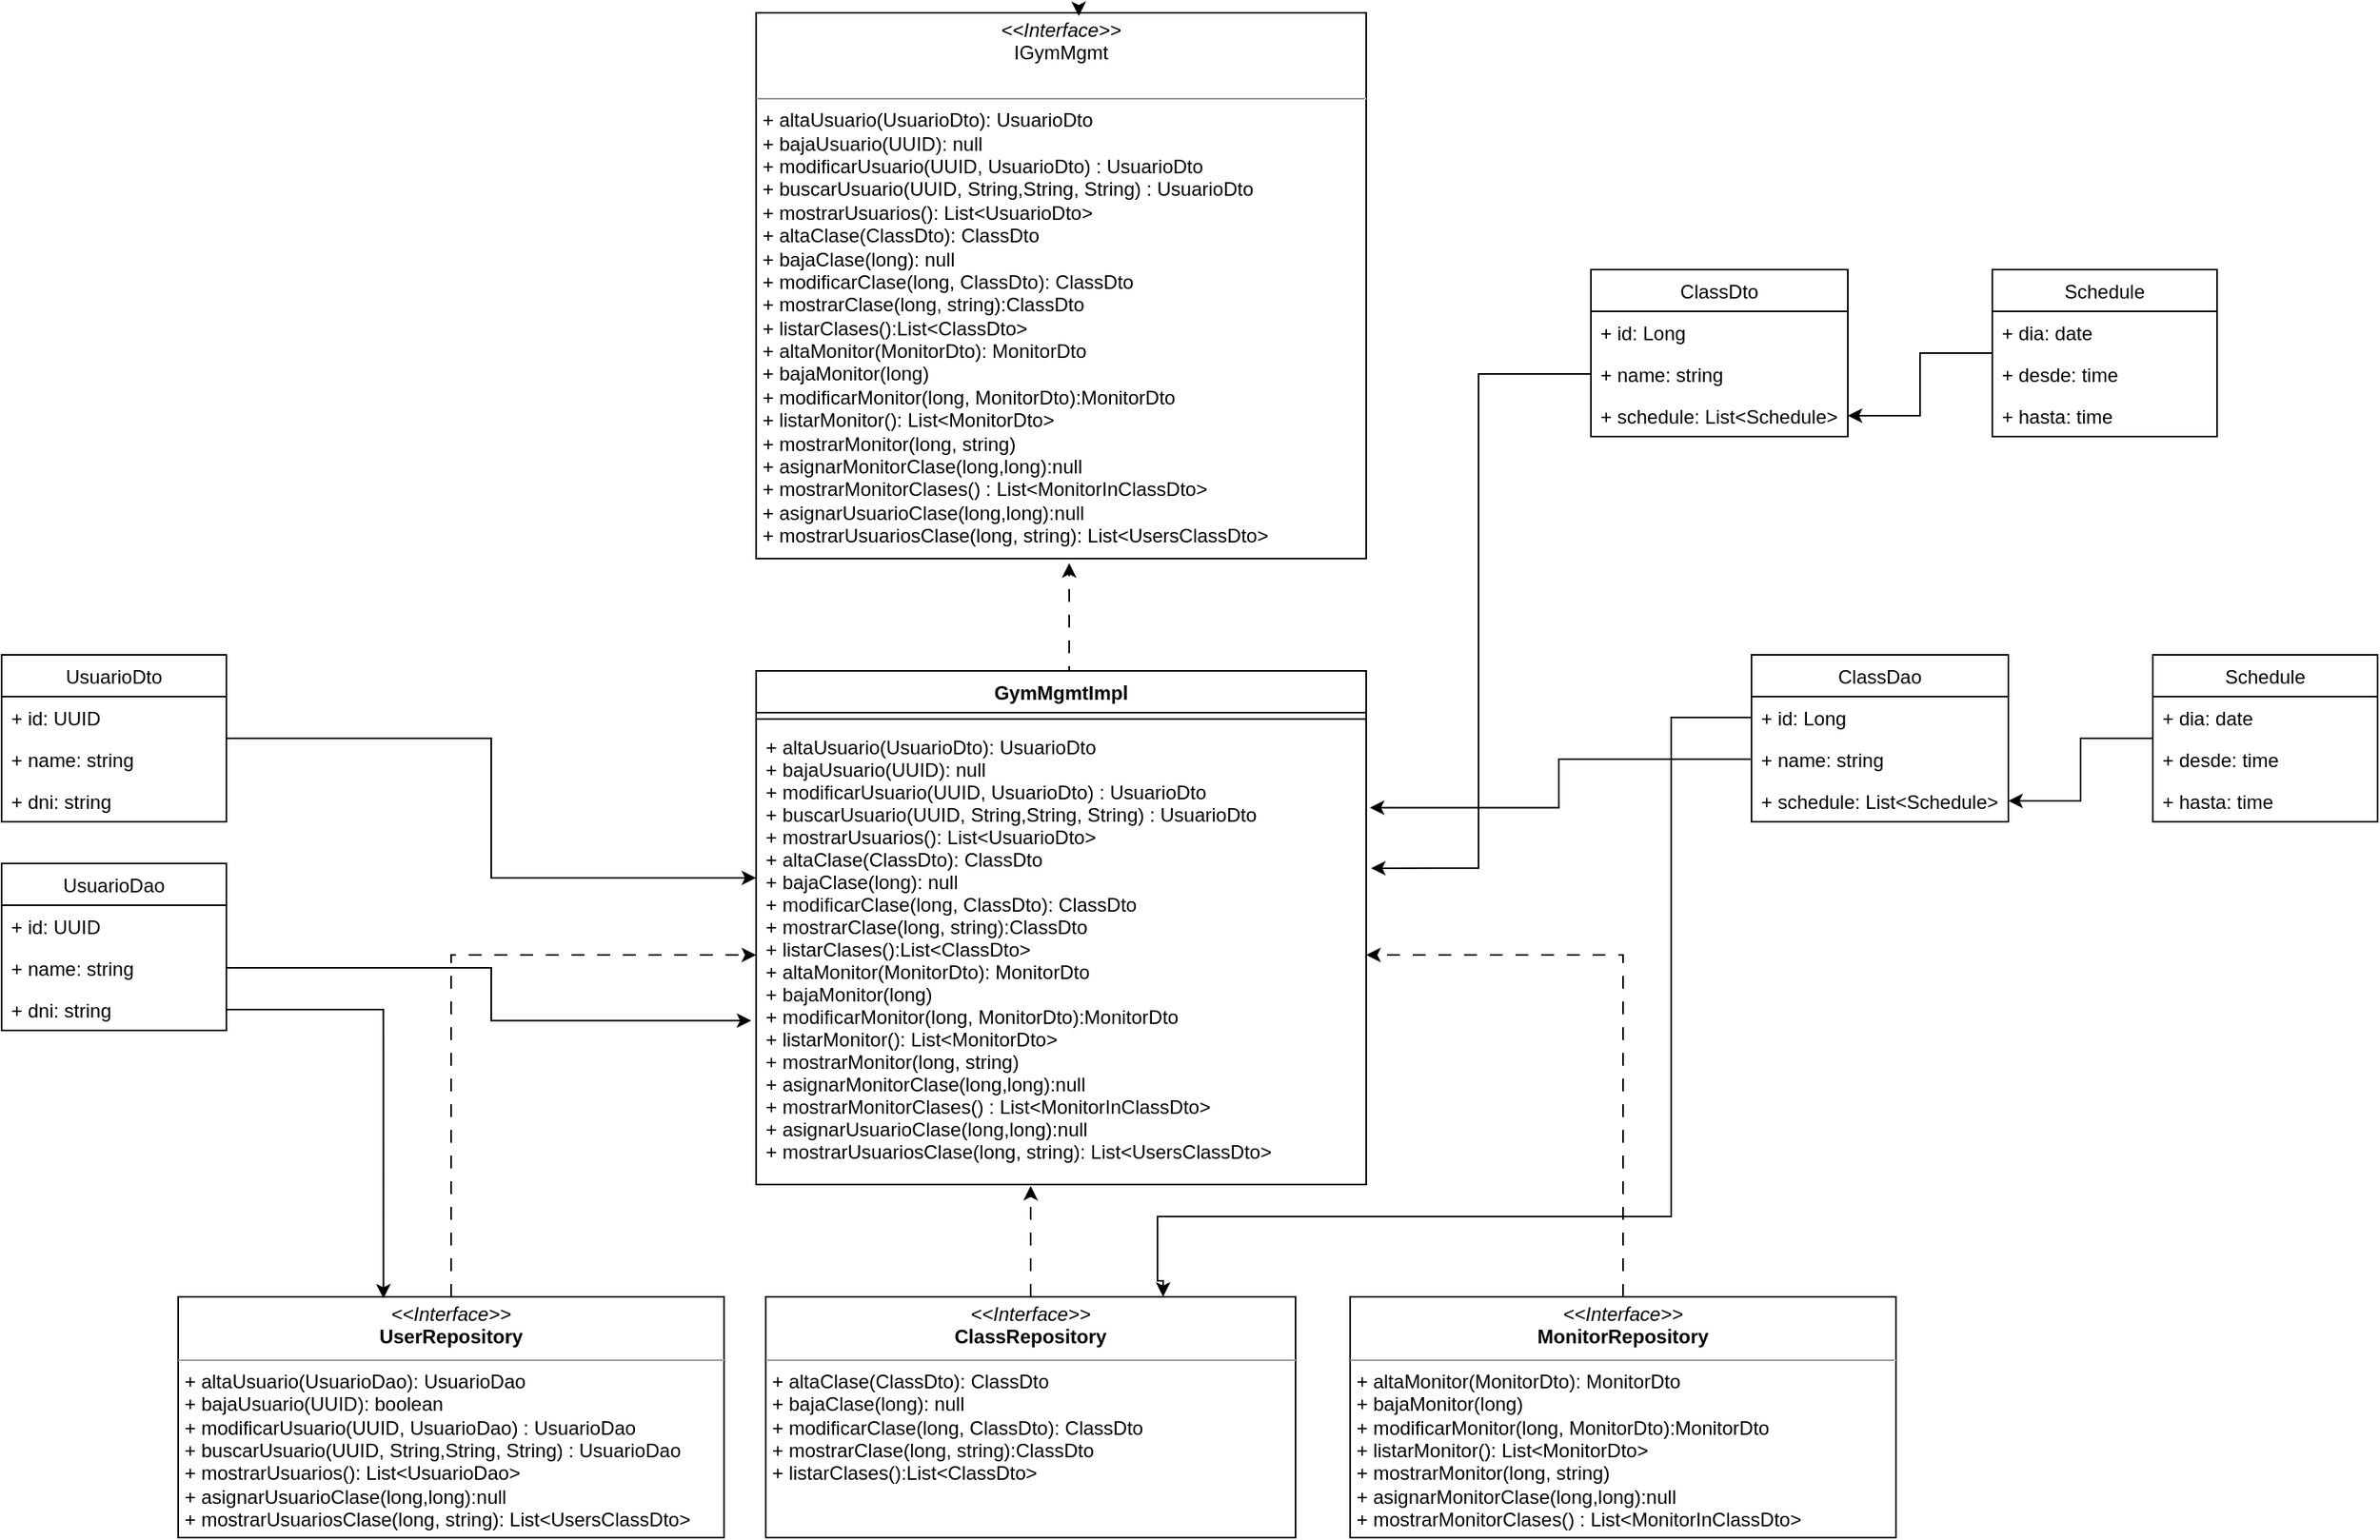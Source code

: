 <mxfile version="20.8.23" type="device"><diagram name="Page-1" id="9f46799a-70d6-7492-0946-bef42562c5a5"><mxGraphModel dx="2787" dy="2589" grid="1" gridSize="10" guides="1" tooltips="1" connect="1" arrows="1" fold="1" page="1" pageScale="1" pageWidth="1100" pageHeight="850" background="none" math="0" shadow="0"><root><mxCell id="0"/><mxCell id="1" parent="0"/><mxCell id="5DTPml6Enzp8AqM49ke4-15" value="" style="edgeStyle=orthogonalEdgeStyle;rounded=0;orthogonalLoop=1;jettySize=auto;html=1;dashed=1;dashPattern=8 8;entryX=0.5;entryY=1.01;entryDx=0;entryDy=0;exitX=0.5;exitY=0;exitDx=0;exitDy=0;entryPerimeter=0;" edge="1" parent="1" source="5DTPml6Enzp8AqM49ke4-16"><mxGeometry relative="1" as="geometry"><mxPoint x="634" y="-330" as="sourcePoint"/><mxPoint x="635" y="-507.14" as="targetPoint"/><Array as="points"><mxPoint x="635" y="-480"/><mxPoint x="635" y="-480"/></Array></mxGeometry></mxCell><mxCell id="5DTPml6Enzp8AqM49ke4-16" value="GymMgmtImpl" style="swimlane;fontStyle=1;align=center;verticalAlign=top;childLayout=stackLayout;horizontal=1;startSize=26;horizontalStack=0;resizeParent=1;resizeParentMax=0;resizeLast=0;collapsible=1;marginBottom=0;" vertex="1" parent="1"><mxGeometry x="440" y="-440" width="380" height="320" as="geometry"><mxRectangle x="450" y="-440" width="100" height="30" as="alternateBounds"/></mxGeometry></mxCell><mxCell id="5DTPml6Enzp8AqM49ke4-17" value="" style="line;strokeWidth=1;fillColor=none;align=left;verticalAlign=middle;spacingTop=-1;spacingLeft=3;spacingRight=3;rotatable=0;labelPosition=right;points=[];portConstraint=eastwest;strokeColor=inherit;" vertex="1" parent="5DTPml6Enzp8AqM49ke4-16"><mxGeometry y="26" width="380" height="8" as="geometry"/></mxCell><mxCell id="5DTPml6Enzp8AqM49ke4-18" value="+ altaUsuario(UsuarioDto): UsuarioDto&#10;+ bajaUsuario(UUID): null&#10;+ modificarUsuario(UUID, UsuarioDto) : UsuarioDto&#10;+ buscarUsuario(UUID, String,String, String) : UsuarioDto&#10;+ mostrarUsuarios(): List&lt;UsuarioDto&gt;&#10;+ altaClase(ClassDto): ClassDto&#10;+ bajaClase(long): null&#10;+ modificarClase(long, ClassDto): ClassDto&#10;+ mostrarClase(long, string):ClassDto&#10;+ listarClases():List&lt;ClassDto&gt;&#10;+ altaMonitor(MonitorDto): MonitorDto&#10;+ bajaMonitor(long)&#10;+ modificarMonitor(long, MonitorDto):MonitorDto&#10;+ listarMonitor(): List&lt;MonitorDto&gt;&#10;+ mostrarMonitor(long, string)&#10;+ asignarMonitorClase(long,long):null&#10;+ mostrarMonitorClases() : List&lt;MonitorInClassDto&gt;&#10;+ asignarUsuarioClase(long,long):null&#10;+ mostrarUsuariosClase(long, string): List&lt;UsersClassDto&gt;" style="text;strokeColor=none;fillColor=none;align=left;verticalAlign=top;spacingLeft=4;spacingRight=4;overflow=hidden;rotatable=0;points=[[0,0.5],[1,0.5]];portConstraint=eastwest;" vertex="1" parent="5DTPml6Enzp8AqM49ke4-16"><mxGeometry y="34" width="380" height="286" as="geometry"/></mxCell><mxCell id="5DTPml6Enzp8AqM49ke4-23" value="&lt;p style=&quot;margin:0px;margin-top:4px;text-align:center;&quot;&gt;&lt;i&gt;&amp;lt;&amp;lt;Interface&amp;gt;&amp;gt;&lt;/i&gt;&lt;br&gt;IGymMgmt&lt;br&gt;&lt;/p&gt;&lt;p style=&quot;margin:0px;margin-left:4px;&quot;&gt;&lt;br&gt;&lt;/p&gt;&lt;hr size=&quot;1&quot;&gt;&lt;p style=&quot;margin:0px;margin-left:4px;&quot;&gt;+ altaUsuario(UsuarioDto): UsuarioDto&lt;br style=&quot;border-color: var(--border-color); padding: 0px; margin: 0px;&quot;&gt;+ bajaUsuario(UUID): null&lt;br style=&quot;border-color: var(--border-color); padding: 0px; margin: 0px;&quot;&gt;+ modificarUsuario(UUID, UsuarioDto) : UsuarioDto&lt;br style=&quot;border-color: var(--border-color); padding: 0px; margin: 0px;&quot;&gt;+ buscarUsuario(UUID, String,String, String) : UsuarioDto&lt;br style=&quot;border-color: var(--border-color); padding: 0px; margin: 0px;&quot;&gt;+ mostrarUsuarios(): List&amp;lt;UsuarioDto&amp;gt;&lt;br style=&quot;border-color: var(--border-color); padding: 0px; margin: 0px;&quot;&gt;+ altaClase(ClassDto): ClassDto&lt;br style=&quot;border-color: var(--border-color); padding: 0px; margin: 0px;&quot;&gt;+ bajaClase(long): null&lt;br style=&quot;border-color: var(--border-color); padding: 0px; margin: 0px;&quot;&gt;+ modificarClase(long, ClassDto): ClassDto&lt;br style=&quot;border-color: var(--border-color); padding: 0px; margin: 0px;&quot;&gt;+ mostrarClase(long, string):ClassDto&lt;br style=&quot;border-color: var(--border-color); padding: 0px; margin: 0px;&quot;&gt;+ listarClases():List&amp;lt;ClassDto&amp;gt;&lt;br style=&quot;border-color: var(--border-color); padding: 0px; margin: 0px;&quot;&gt;+ altaMonitor(MonitorDto): MonitorDto&lt;br style=&quot;border-color: var(--border-color); padding: 0px; margin: 0px;&quot;&gt;+ bajaMonitor(long)&lt;br style=&quot;border-color: var(--border-color); padding: 0px; margin: 0px;&quot;&gt;+ modificarMonitor(long, MonitorDto):MonitorDto&lt;br style=&quot;border-color: var(--border-color); padding: 0px; margin: 0px;&quot;&gt;+ listarMonitor(): List&amp;lt;MonitorDto&amp;gt;&lt;br style=&quot;border-color: var(--border-color); padding: 0px; margin: 0px;&quot;&gt;+ mostrarMonitor(long, string)&lt;br style=&quot;border-color: var(--border-color); padding: 0px; margin: 0px;&quot;&gt;+ asignarMonitorClase(long,long):null&lt;br style=&quot;border-color: var(--border-color); padding: 0px; margin: 0px;&quot;&gt;+ mostrarMonitorClases() : List&amp;lt;MonitorInClassDto&amp;gt;&lt;br style=&quot;border-color: var(--border-color); padding: 0px; margin: 0px;&quot;&gt;+ asignarUsuarioClase(long,long):null&lt;br style=&quot;border-color: var(--border-color); padding: 0px; margin: 0px;&quot;&gt;+ mostrarUsuariosClase(long, string): List&amp;lt;UsersClassDto&amp;gt;&lt;br&gt;&lt;/p&gt;" style="verticalAlign=top;align=left;overflow=fill;fontSize=12;fontFamily=Helvetica;html=1;" vertex="1" parent="1"><mxGeometry x="440" y="-850" width="380" height="340" as="geometry"/></mxCell><mxCell id="5DTPml6Enzp8AqM49ke4-24" style="edgeStyle=orthogonalEdgeStyle;rounded=0;orthogonalLoop=1;jettySize=auto;html=1;exitX=0.5;exitY=0;exitDx=0;exitDy=0;entryX=0.529;entryY=0.006;entryDx=0;entryDy=0;entryPerimeter=0;dashed=1;dashPattern=8 8;" edge="1" parent="1" source="5DTPml6Enzp8AqM49ke4-23" target="5DTPml6Enzp8AqM49ke4-23"><mxGeometry relative="1" as="geometry"/></mxCell><mxCell id="5DTPml6Enzp8AqM49ke4-26" style="edgeStyle=orthogonalEdgeStyle;rounded=0;orthogonalLoop=1;jettySize=auto;html=1;entryX=0;entryY=0.5;entryDx=0;entryDy=0;dashed=1;dashPattern=8 8;" edge="1" parent="1" source="5DTPml6Enzp8AqM49ke4-25" target="5DTPml6Enzp8AqM49ke4-18"><mxGeometry relative="1" as="geometry"/></mxCell><mxCell id="5DTPml6Enzp8AqM49ke4-25" value="&lt;p style=&quot;margin:0px;margin-top:4px;text-align:center;&quot;&gt;&lt;i&gt;&amp;lt;&amp;lt;Interface&amp;gt;&amp;gt;&lt;/i&gt;&lt;br&gt;&lt;b&gt;UserRepository&lt;/b&gt;&lt;/p&gt;&lt;hr size=&quot;1&quot;&gt;&lt;p style=&quot;margin:0px;margin-left:4px;&quot;&gt;&lt;/p&gt;&lt;p style=&quot;margin:0px;margin-left:4px;&quot;&gt;+ altaUsuario(UsuarioDao): UsuarioDao&lt;br style=&quot;border-color: var(--border-color); padding: 0px; margin: 0px;&quot;&gt;+ bajaUsuario(UUID): boolean&lt;br style=&quot;border-color: var(--border-color); padding: 0px; margin: 0px;&quot;&gt;+ modificarUsuario(UUID, UsuarioDao) : UsuarioDao&lt;br style=&quot;border-color: var(--border-color); padding: 0px; margin: 0px;&quot;&gt;+ buscarUsuario(UUID, String,String, String) : UsuarioDao&lt;br style=&quot;border-color: var(--border-color); padding: 0px; margin: 0px;&quot;&gt;+ mostrarUsuarios(): List&amp;lt;UsuarioDao&amp;gt;&lt;br&gt;&lt;/p&gt;&lt;p style=&quot;margin:0px;margin-left:4px;&quot;&gt;+ asignarUsuarioClase(long,long):null&lt;br style=&quot;border-color: var(--border-color); padding: 0px; margin: 0px;&quot;&gt;+ mostrarUsuariosClase(long, string): List&amp;lt;UsersClassDto&amp;gt;&lt;br&gt;&lt;/p&gt;" style="verticalAlign=top;align=left;overflow=fill;fontSize=12;fontFamily=Helvetica;html=1;" vertex="1" parent="1"><mxGeometry x="80" y="-50" width="340" height="150" as="geometry"/></mxCell><mxCell id="5DTPml6Enzp8AqM49ke4-28" style="edgeStyle=orthogonalEdgeStyle;rounded=0;orthogonalLoop=1;jettySize=auto;html=1;dashed=1;dashPattern=8 8;entryX=0.45;entryY=1.003;entryDx=0;entryDy=0;entryPerimeter=0;" edge="1" parent="1" source="5DTPml6Enzp8AqM49ke4-27" target="5DTPml6Enzp8AqM49ke4-18"><mxGeometry relative="1" as="geometry"><mxPoint x="605" y="-110" as="targetPoint"/></mxGeometry></mxCell><mxCell id="5DTPml6Enzp8AqM49ke4-27" value="&lt;p style=&quot;margin:0px;margin-top:4px;text-align:center;&quot;&gt;&lt;i&gt;&amp;lt;&amp;lt;Interface&amp;gt;&amp;gt;&lt;/i&gt;&lt;br&gt;&lt;b&gt;ClassRepository&lt;/b&gt;&lt;/p&gt;&lt;hr size=&quot;1&quot;&gt;&lt;p style=&quot;margin:0px;margin-left:4px;&quot;&gt;&lt;/p&gt;&lt;p style=&quot;margin:0px;margin-left:4px;&quot;&gt;+ altaClase(ClassDto): ClassDto&lt;br style=&quot;border-color: var(--border-color); padding: 0px; margin: 0px;&quot;&gt;+ bajaClase(long): null&lt;br style=&quot;border-color: var(--border-color); padding: 0px; margin: 0px;&quot;&gt;+ modificarClase(long, ClassDto): ClassDto&lt;br style=&quot;border-color: var(--border-color); padding: 0px; margin: 0px;&quot;&gt;+ mostrarClase(long, string):ClassDto&lt;br style=&quot;border-color: var(--border-color); padding: 0px; margin: 0px;&quot;&gt;+ listarClases():List&amp;lt;ClassDto&amp;gt;&lt;br&gt;&lt;/p&gt;" style="verticalAlign=top;align=left;overflow=fill;fontSize=12;fontFamily=Helvetica;html=1;" vertex="1" parent="1"><mxGeometry x="446" y="-50" width="330" height="150" as="geometry"/></mxCell><mxCell id="5DTPml6Enzp8AqM49ke4-30" style="edgeStyle=orthogonalEdgeStyle;rounded=0;orthogonalLoop=1;jettySize=auto;html=1;dashed=1;dashPattern=8 8;" edge="1" parent="1" source="5DTPml6Enzp8AqM49ke4-29" target="5DTPml6Enzp8AqM49ke4-18"><mxGeometry relative="1" as="geometry"/></mxCell><mxCell id="5DTPml6Enzp8AqM49ke4-29" value="&lt;p style=&quot;margin:0px;margin-top:4px;text-align:center;&quot;&gt;&lt;i&gt;&amp;lt;&amp;lt;Interface&amp;gt;&amp;gt;&lt;/i&gt;&lt;br&gt;&lt;b&gt;MonitorRepository&lt;/b&gt;&lt;/p&gt;&lt;hr size=&quot;1&quot;&gt;&lt;p style=&quot;margin:0px;margin-left:4px;&quot;&gt;&lt;/p&gt;&lt;p style=&quot;margin:0px;margin-left:4px;&quot;&gt;+ altaMonitor(MonitorDto): MonitorDto&lt;br style=&quot;border-color: var(--border-color); padding: 0px; margin: 0px;&quot;&gt;+ bajaMonitor(long)&lt;br style=&quot;border-color: var(--border-color); padding: 0px; margin: 0px;&quot;&gt;+ modificarMonitor(long, MonitorDto):MonitorDto&lt;br style=&quot;border-color: var(--border-color); padding: 0px; margin: 0px;&quot;&gt;+ listarMonitor(): List&amp;lt;MonitorDto&amp;gt;&lt;br style=&quot;border-color: var(--border-color); padding: 0px; margin: 0px;&quot;&gt;+ mostrarMonitor(long, string)&lt;br style=&quot;border-color: var(--border-color); padding: 0px; margin: 0px;&quot;&gt;+ asignarMonitorClase(long,long):null&lt;br style=&quot;border-color: var(--border-color); padding: 0px; margin: 0px;&quot;&gt;+ mostrarMonitorClases() : List&amp;lt;MonitorInClassDto&amp;gt;&lt;br&gt;&lt;/p&gt;" style="verticalAlign=top;align=left;overflow=fill;fontSize=12;fontFamily=Helvetica;html=1;" vertex="1" parent="1"><mxGeometry x="810" y="-50" width="340" height="150" as="geometry"/></mxCell><mxCell id="5DTPml6Enzp8AqM49ke4-36" style="edgeStyle=orthogonalEdgeStyle;rounded=0;orthogonalLoop=1;jettySize=auto;html=1;entryX=0;entryY=0.332;entryDx=0;entryDy=0;entryPerimeter=0;" edge="1" parent="1" source="5DTPml6Enzp8AqM49ke4-31" target="5DTPml6Enzp8AqM49ke4-18"><mxGeometry relative="1" as="geometry"/></mxCell><mxCell id="5DTPml6Enzp8AqM49ke4-31" value="UsuarioDto" style="swimlane;fontStyle=0;childLayout=stackLayout;horizontal=1;startSize=26;fillColor=none;horizontalStack=0;resizeParent=1;resizeParentMax=0;resizeLast=0;collapsible=1;marginBottom=0;" vertex="1" parent="1"><mxGeometry x="-30" y="-450" width="140" height="104" as="geometry"/></mxCell><mxCell id="5DTPml6Enzp8AqM49ke4-32" value="+ id: UUID" style="text;strokeColor=none;fillColor=none;align=left;verticalAlign=top;spacingLeft=4;spacingRight=4;overflow=hidden;rotatable=0;points=[[0,0.5],[1,0.5]];portConstraint=eastwest;" vertex="1" parent="5DTPml6Enzp8AqM49ke4-31"><mxGeometry y="26" width="140" height="26" as="geometry"/></mxCell><mxCell id="5DTPml6Enzp8AqM49ke4-33" value="+ name: string" style="text;strokeColor=none;fillColor=none;align=left;verticalAlign=top;spacingLeft=4;spacingRight=4;overflow=hidden;rotatable=0;points=[[0,0.5],[1,0.5]];portConstraint=eastwest;" vertex="1" parent="5DTPml6Enzp8AqM49ke4-31"><mxGeometry y="52" width="140" height="26" as="geometry"/></mxCell><mxCell id="5DTPml6Enzp8AqM49ke4-34" value="+ dni: string" style="text;strokeColor=none;fillColor=none;align=left;verticalAlign=top;spacingLeft=4;spacingRight=4;overflow=hidden;rotatable=0;points=[[0,0.5],[1,0.5]];portConstraint=eastwest;" vertex="1" parent="5DTPml6Enzp8AqM49ke4-31"><mxGeometry y="78" width="140" height="26" as="geometry"/></mxCell><mxCell id="5DTPml6Enzp8AqM49ke4-37" value="UsuarioDao" style="swimlane;fontStyle=0;childLayout=stackLayout;horizontal=1;startSize=26;fillColor=none;horizontalStack=0;resizeParent=1;resizeParentMax=0;resizeLast=0;collapsible=1;marginBottom=0;" vertex="1" parent="1"><mxGeometry x="-30" y="-320" width="140" height="104" as="geometry"/></mxCell><mxCell id="5DTPml6Enzp8AqM49ke4-38" value="+ id: UUID" style="text;strokeColor=none;fillColor=none;align=left;verticalAlign=top;spacingLeft=4;spacingRight=4;overflow=hidden;rotatable=0;points=[[0,0.5],[1,0.5]];portConstraint=eastwest;" vertex="1" parent="5DTPml6Enzp8AqM49ke4-37"><mxGeometry y="26" width="140" height="26" as="geometry"/></mxCell><mxCell id="5DTPml6Enzp8AqM49ke4-39" value="+ name: string" style="text;strokeColor=none;fillColor=none;align=left;verticalAlign=top;spacingLeft=4;spacingRight=4;overflow=hidden;rotatable=0;points=[[0,0.5],[1,0.5]];portConstraint=eastwest;" vertex="1" parent="5DTPml6Enzp8AqM49ke4-37"><mxGeometry y="52" width="140" height="26" as="geometry"/></mxCell><mxCell id="5DTPml6Enzp8AqM49ke4-40" value="+ dni: string" style="text;strokeColor=none;fillColor=none;align=left;verticalAlign=top;spacingLeft=4;spacingRight=4;overflow=hidden;rotatable=0;points=[[0,0.5],[1,0.5]];portConstraint=eastwest;" vertex="1" parent="5DTPml6Enzp8AqM49ke4-37"><mxGeometry y="78" width="140" height="26" as="geometry"/></mxCell><mxCell id="5DTPml6Enzp8AqM49ke4-41" style="edgeStyle=orthogonalEdgeStyle;rounded=0;orthogonalLoop=1;jettySize=auto;html=1;entryX=-0.008;entryY=0.643;entryDx=0;entryDy=0;entryPerimeter=0;" edge="1" parent="1" source="5DTPml6Enzp8AqM49ke4-39" target="5DTPml6Enzp8AqM49ke4-18"><mxGeometry relative="1" as="geometry"/></mxCell><mxCell id="5DTPml6Enzp8AqM49ke4-42" style="edgeStyle=orthogonalEdgeStyle;rounded=0;orthogonalLoop=1;jettySize=auto;html=1;entryX=0.376;entryY=0.007;entryDx=0;entryDy=0;entryPerimeter=0;" edge="1" parent="1" source="5DTPml6Enzp8AqM49ke4-40" target="5DTPml6Enzp8AqM49ke4-25"><mxGeometry relative="1" as="geometry"/></mxCell><mxCell id="5DTPml6Enzp8AqM49ke4-43" value="ClassDto" style="swimlane;fontStyle=0;childLayout=stackLayout;horizontal=1;startSize=26;fillColor=none;horizontalStack=0;resizeParent=1;resizeParentMax=0;resizeLast=0;collapsible=1;marginBottom=0;" vertex="1" parent="1"><mxGeometry x="960" y="-690" width="160" height="104" as="geometry"/></mxCell><mxCell id="5DTPml6Enzp8AqM49ke4-44" value="+ id: Long" style="text;strokeColor=none;fillColor=none;align=left;verticalAlign=top;spacingLeft=4;spacingRight=4;overflow=hidden;rotatable=0;points=[[0,0.5],[1,0.5]];portConstraint=eastwest;" vertex="1" parent="5DTPml6Enzp8AqM49ke4-43"><mxGeometry y="26" width="160" height="26" as="geometry"/></mxCell><mxCell id="5DTPml6Enzp8AqM49ke4-45" value="+ name: string" style="text;strokeColor=none;fillColor=none;align=left;verticalAlign=top;spacingLeft=4;spacingRight=4;overflow=hidden;rotatable=0;points=[[0,0.5],[1,0.5]];portConstraint=eastwest;" vertex="1" parent="5DTPml6Enzp8AqM49ke4-43"><mxGeometry y="52" width="160" height="26" as="geometry"/></mxCell><mxCell id="5DTPml6Enzp8AqM49ke4-46" value="+ schedule: List&lt;Schedule&gt;" style="text;strokeColor=none;fillColor=none;align=left;verticalAlign=top;spacingLeft=4;spacingRight=4;overflow=hidden;rotatable=0;points=[[0,0.5],[1,0.5]];portConstraint=eastwest;" vertex="1" parent="5DTPml6Enzp8AqM49ke4-43"><mxGeometry y="78" width="160" height="26" as="geometry"/></mxCell><mxCell id="5DTPml6Enzp8AqM49ke4-55" style="edgeStyle=orthogonalEdgeStyle;rounded=0;orthogonalLoop=1;jettySize=auto;html=1;entryX=1;entryY=0.5;entryDx=0;entryDy=0;" edge="1" parent="1" source="5DTPml6Enzp8AqM49ke4-50" target="5DTPml6Enzp8AqM49ke4-46"><mxGeometry relative="1" as="geometry"/></mxCell><mxCell id="5DTPml6Enzp8AqM49ke4-50" value="Schedule" style="swimlane;fontStyle=0;childLayout=stackLayout;horizontal=1;startSize=26;fillColor=none;horizontalStack=0;resizeParent=1;resizeParentMax=0;resizeLast=0;collapsible=1;marginBottom=0;" vertex="1" parent="1"><mxGeometry x="1210" y="-690" width="140" height="104" as="geometry"/></mxCell><mxCell id="5DTPml6Enzp8AqM49ke4-52" value="+ dia: date" style="text;strokeColor=none;fillColor=none;align=left;verticalAlign=top;spacingLeft=4;spacingRight=4;overflow=hidden;rotatable=0;points=[[0,0.5],[1,0.5]];portConstraint=eastwest;" vertex="1" parent="5DTPml6Enzp8AqM49ke4-50"><mxGeometry y="26" width="140" height="26" as="geometry"/></mxCell><mxCell id="5DTPml6Enzp8AqM49ke4-53" value="+ desde: time" style="text;strokeColor=none;fillColor=none;align=left;verticalAlign=top;spacingLeft=4;spacingRight=4;overflow=hidden;rotatable=0;points=[[0,0.5],[1,0.5]];portConstraint=eastwest;" vertex="1" parent="5DTPml6Enzp8AqM49ke4-50"><mxGeometry y="52" width="140" height="26" as="geometry"/></mxCell><mxCell id="5DTPml6Enzp8AqM49ke4-54" value="+ hasta: time" style="text;strokeColor=none;fillColor=none;align=left;verticalAlign=top;spacingLeft=4;spacingRight=4;overflow=hidden;rotatable=0;points=[[0,0.5],[1,0.5]];portConstraint=eastwest;" vertex="1" parent="5DTPml6Enzp8AqM49ke4-50"><mxGeometry y="78" width="140" height="26" as="geometry"/></mxCell><mxCell id="5DTPml6Enzp8AqM49ke4-56" style="edgeStyle=orthogonalEdgeStyle;rounded=0;orthogonalLoop=1;jettySize=auto;html=1;entryX=1.008;entryY=0.311;entryDx=0;entryDy=0;entryPerimeter=0;" edge="1" parent="1" source="5DTPml6Enzp8AqM49ke4-45" target="5DTPml6Enzp8AqM49ke4-18"><mxGeometry relative="1" as="geometry"/></mxCell><mxCell id="5DTPml6Enzp8AqM49ke4-57" value="ClassDao" style="swimlane;fontStyle=0;childLayout=stackLayout;horizontal=1;startSize=26;fillColor=none;horizontalStack=0;resizeParent=1;resizeParentMax=0;resizeLast=0;collapsible=1;marginBottom=0;" vertex="1" parent="1"><mxGeometry x="1060" y="-450" width="160" height="104" as="geometry"/></mxCell><mxCell id="5DTPml6Enzp8AqM49ke4-58" value="+ id: Long" style="text;strokeColor=none;fillColor=none;align=left;verticalAlign=top;spacingLeft=4;spacingRight=4;overflow=hidden;rotatable=0;points=[[0,0.5],[1,0.5]];portConstraint=eastwest;" vertex="1" parent="5DTPml6Enzp8AqM49ke4-57"><mxGeometry y="26" width="160" height="26" as="geometry"/></mxCell><mxCell id="5DTPml6Enzp8AqM49ke4-59" value="+ name: string" style="text;strokeColor=none;fillColor=none;align=left;verticalAlign=top;spacingLeft=4;spacingRight=4;overflow=hidden;rotatable=0;points=[[0,0.5],[1,0.5]];portConstraint=eastwest;" vertex="1" parent="5DTPml6Enzp8AqM49ke4-57"><mxGeometry y="52" width="160" height="26" as="geometry"/></mxCell><mxCell id="5DTPml6Enzp8AqM49ke4-60" value="+ schedule: List&lt;Schedule&gt;" style="text;strokeColor=none;fillColor=none;align=left;verticalAlign=top;spacingLeft=4;spacingRight=4;overflow=hidden;rotatable=0;points=[[0,0.5],[1,0.5]];portConstraint=eastwest;" vertex="1" parent="5DTPml6Enzp8AqM49ke4-57"><mxGeometry y="78" width="160" height="26" as="geometry"/></mxCell><mxCell id="5DTPml6Enzp8AqM49ke4-61" style="edgeStyle=orthogonalEdgeStyle;rounded=0;orthogonalLoop=1;jettySize=auto;html=1;entryX=1;entryY=0.5;entryDx=0;entryDy=0;" edge="1" parent="1" source="5DTPml6Enzp8AqM49ke4-62" target="5DTPml6Enzp8AqM49ke4-60"><mxGeometry relative="1" as="geometry"/></mxCell><mxCell id="5DTPml6Enzp8AqM49ke4-62" value="Schedule" style="swimlane;fontStyle=0;childLayout=stackLayout;horizontal=1;startSize=26;fillColor=none;horizontalStack=0;resizeParent=1;resizeParentMax=0;resizeLast=0;collapsible=1;marginBottom=0;" vertex="1" parent="1"><mxGeometry x="1310" y="-450" width="140" height="104" as="geometry"/></mxCell><mxCell id="5DTPml6Enzp8AqM49ke4-63" value="+ dia: date" style="text;strokeColor=none;fillColor=none;align=left;verticalAlign=top;spacingLeft=4;spacingRight=4;overflow=hidden;rotatable=0;points=[[0,0.5],[1,0.5]];portConstraint=eastwest;" vertex="1" parent="5DTPml6Enzp8AqM49ke4-62"><mxGeometry y="26" width="140" height="26" as="geometry"/></mxCell><mxCell id="5DTPml6Enzp8AqM49ke4-64" value="+ desde: time" style="text;strokeColor=none;fillColor=none;align=left;verticalAlign=top;spacingLeft=4;spacingRight=4;overflow=hidden;rotatable=0;points=[[0,0.5],[1,0.5]];portConstraint=eastwest;" vertex="1" parent="5DTPml6Enzp8AqM49ke4-62"><mxGeometry y="52" width="140" height="26" as="geometry"/></mxCell><mxCell id="5DTPml6Enzp8AqM49ke4-65" value="+ hasta: time" style="text;strokeColor=none;fillColor=none;align=left;verticalAlign=top;spacingLeft=4;spacingRight=4;overflow=hidden;rotatable=0;points=[[0,0.5],[1,0.5]];portConstraint=eastwest;" vertex="1" parent="5DTPml6Enzp8AqM49ke4-62"><mxGeometry y="78" width="140" height="26" as="geometry"/></mxCell><mxCell id="5DTPml6Enzp8AqM49ke4-66" style="edgeStyle=orthogonalEdgeStyle;rounded=0;orthogonalLoop=1;jettySize=auto;html=1;entryX=1.006;entryY=0.179;entryDx=0;entryDy=0;entryPerimeter=0;" edge="1" parent="1" source="5DTPml6Enzp8AqM49ke4-59" target="5DTPml6Enzp8AqM49ke4-18"><mxGeometry relative="1" as="geometry"/></mxCell><mxCell id="5DTPml6Enzp8AqM49ke4-67" style="edgeStyle=orthogonalEdgeStyle;rounded=0;orthogonalLoop=1;jettySize=auto;html=1;exitX=0;exitY=0.5;exitDx=0;exitDy=0;entryX=0.75;entryY=0;entryDx=0;entryDy=0;" edge="1" parent="1" source="5DTPml6Enzp8AqM49ke4-58" target="5DTPml6Enzp8AqM49ke4-27"><mxGeometry relative="1" as="geometry"><Array as="points"><mxPoint x="1010" y="-411"/><mxPoint x="1010" y="-100"/><mxPoint x="690" y="-100"/><mxPoint x="690" y="-60"/><mxPoint x="693" y="-60"/></Array></mxGeometry></mxCell></root></mxGraphModel></diagram></mxfile>